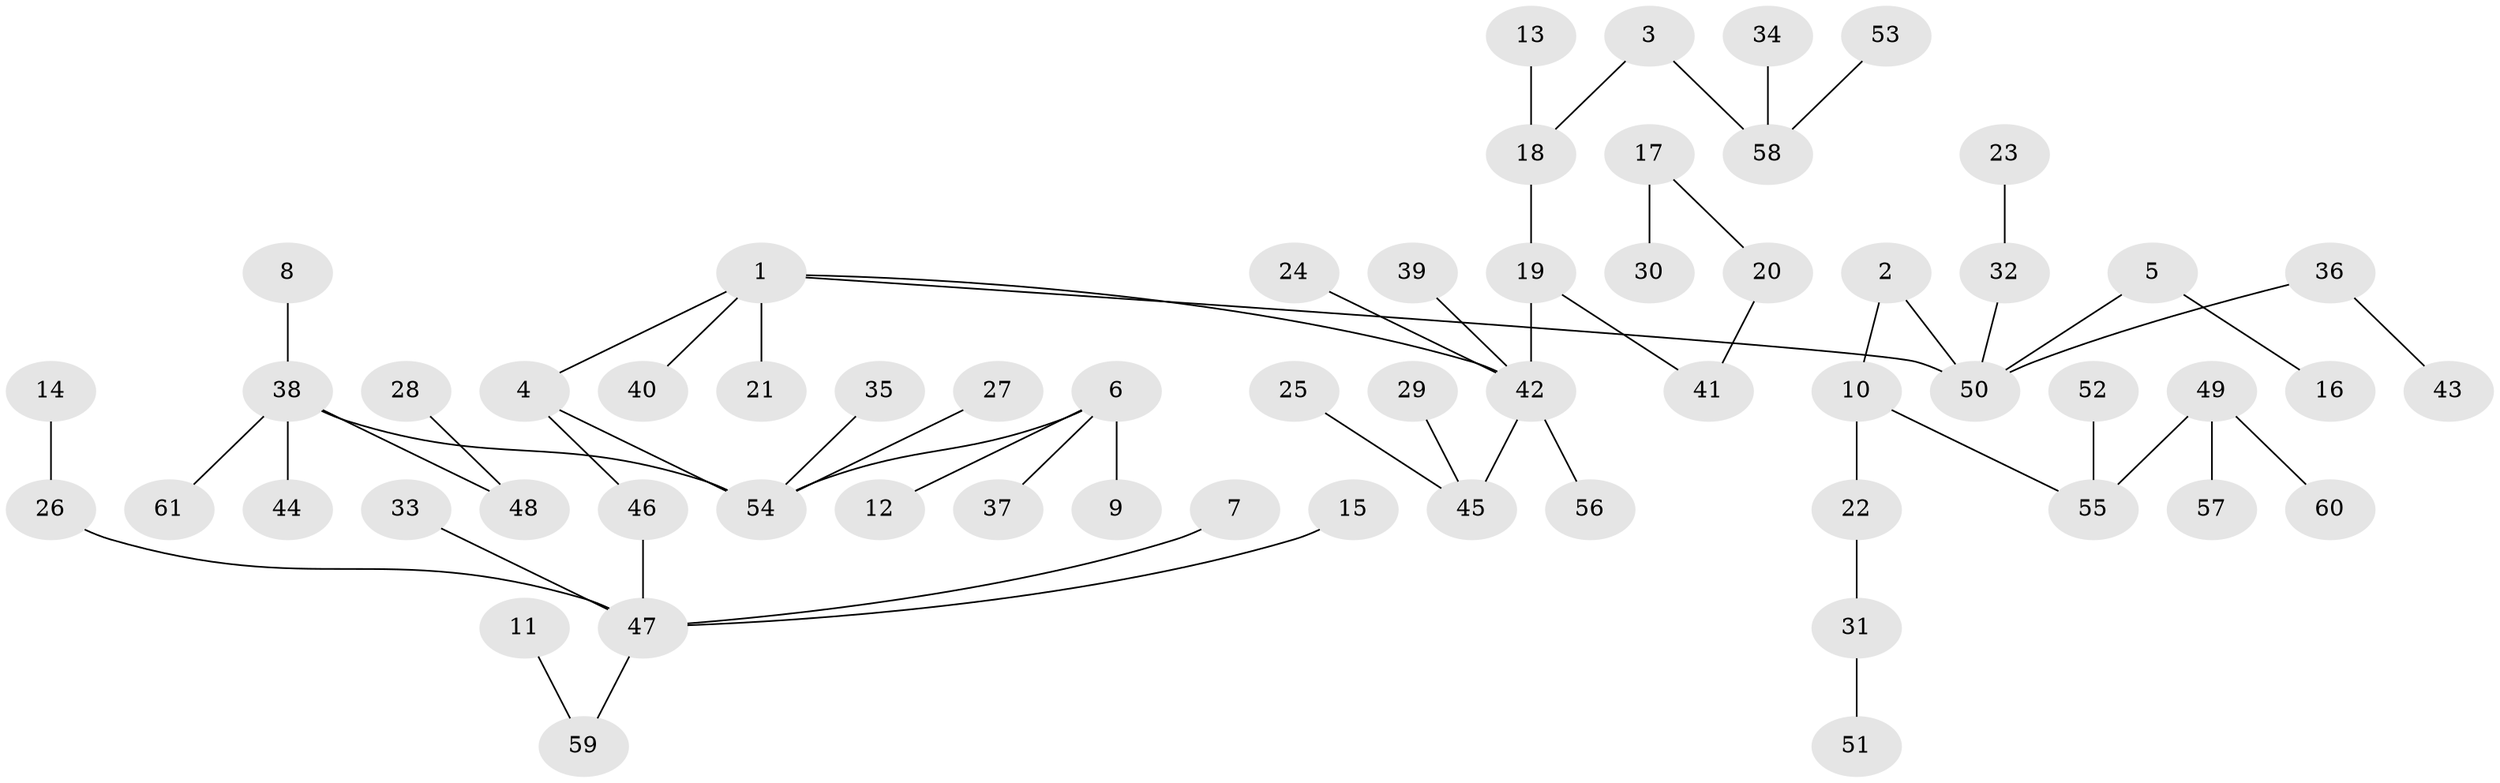 // original degree distribution, {3: 0.13934426229508196, 5: 0.03278688524590164, 7: 0.02459016393442623, 4: 0.09016393442622951, 2: 0.1557377049180328, 1: 0.5573770491803278}
// Generated by graph-tools (version 1.1) at 2025/26/03/09/25 03:26:22]
// undirected, 61 vertices, 60 edges
graph export_dot {
graph [start="1"]
  node [color=gray90,style=filled];
  1;
  2;
  3;
  4;
  5;
  6;
  7;
  8;
  9;
  10;
  11;
  12;
  13;
  14;
  15;
  16;
  17;
  18;
  19;
  20;
  21;
  22;
  23;
  24;
  25;
  26;
  27;
  28;
  29;
  30;
  31;
  32;
  33;
  34;
  35;
  36;
  37;
  38;
  39;
  40;
  41;
  42;
  43;
  44;
  45;
  46;
  47;
  48;
  49;
  50;
  51;
  52;
  53;
  54;
  55;
  56;
  57;
  58;
  59;
  60;
  61;
  1 -- 4 [weight=1.0];
  1 -- 21 [weight=1.0];
  1 -- 40 [weight=1.0];
  1 -- 42 [weight=1.0];
  1 -- 50 [weight=1.0];
  2 -- 10 [weight=1.0];
  2 -- 50 [weight=1.0];
  3 -- 18 [weight=1.0];
  3 -- 58 [weight=1.0];
  4 -- 46 [weight=1.0];
  4 -- 54 [weight=1.0];
  5 -- 16 [weight=1.0];
  5 -- 50 [weight=1.0];
  6 -- 9 [weight=1.0];
  6 -- 12 [weight=1.0];
  6 -- 37 [weight=1.0];
  6 -- 54 [weight=1.0];
  7 -- 47 [weight=1.0];
  8 -- 38 [weight=1.0];
  10 -- 22 [weight=1.0];
  10 -- 55 [weight=1.0];
  11 -- 59 [weight=1.0];
  13 -- 18 [weight=1.0];
  14 -- 26 [weight=1.0];
  15 -- 47 [weight=1.0];
  17 -- 20 [weight=1.0];
  17 -- 30 [weight=1.0];
  18 -- 19 [weight=1.0];
  19 -- 41 [weight=1.0];
  19 -- 42 [weight=1.0];
  20 -- 41 [weight=1.0];
  22 -- 31 [weight=1.0];
  23 -- 32 [weight=1.0];
  24 -- 42 [weight=1.0];
  25 -- 45 [weight=1.0];
  26 -- 47 [weight=1.0];
  27 -- 54 [weight=1.0];
  28 -- 48 [weight=1.0];
  29 -- 45 [weight=1.0];
  31 -- 51 [weight=1.0];
  32 -- 50 [weight=1.0];
  33 -- 47 [weight=1.0];
  34 -- 58 [weight=1.0];
  35 -- 54 [weight=1.0];
  36 -- 43 [weight=1.0];
  36 -- 50 [weight=1.0];
  38 -- 44 [weight=1.0];
  38 -- 48 [weight=1.0];
  38 -- 54 [weight=1.0];
  38 -- 61 [weight=1.0];
  39 -- 42 [weight=1.0];
  42 -- 45 [weight=1.0];
  42 -- 56 [weight=1.0];
  46 -- 47 [weight=1.0];
  47 -- 59 [weight=1.0];
  49 -- 55 [weight=1.0];
  49 -- 57 [weight=1.0];
  49 -- 60 [weight=1.0];
  52 -- 55 [weight=1.0];
  53 -- 58 [weight=1.0];
}
